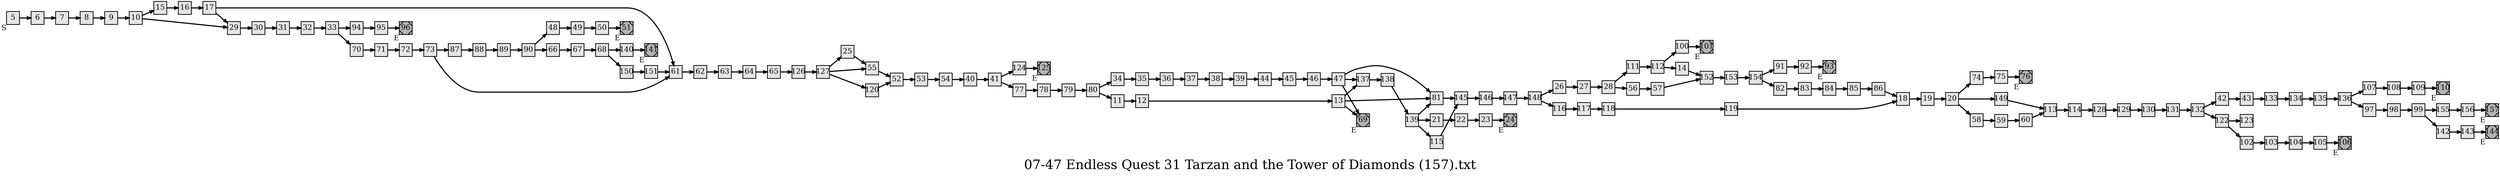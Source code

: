 digraph g{
  graph [ label="07-47 Endless Quest 31 Tarzan and the Tower of Diamonds (157).txt" rankdir=LR, ordering=out, fontsize=36, nodesep="0.35", ranksep="0.45"];
  node  [shape=rect, penwidth=2, fontsize=20, style=filled, fillcolor=grey90, margin="0,0", labelfloat=true, regular=true, fixedsize=true];
  edge  [labelfloat=true, penwidth=3, fontsize=12];

  5	[ xlabel="S" ];
  5 -> 6;
  6 -> 7;
  7 -> 8;
  8 -> 9;
  9 -> 10;
  10 -> 15;
  10 -> 29;
  11 -> 12;
  12 -> 13;
  13 -> 137;
  13 -> 81;
  13 -> 69;
  14 -> 152;
  15 -> 16;
  16 -> 17;
  17 -> 61;
  17 -> 29;
  18 -> 19;
  19 -> 20;
  20 -> 74;
  20 -> 149;
  20 -> 58;
  21 -> 22;
  22 -> 23;
  23 -> 24;
  24	[ xlabel="E", shape=Msquare, fontsize=20, fillcolor=grey70 ];
  25 -> 55;
  26 -> 27;
  27 -> 28;
  28 -> 111;
  28 -> 56;
  29 -> 30;
  30 -> 31;
  31 -> 32;
  32 -> 33;
  33 -> 94;
  33 -> 70;
  34 -> 35;
  35 -> 36;
  36 -> 37;
  37 -> 38;
  38 -> 39;
  39 -> 44;
  40 -> 41;
  41 -> 124;
  41 -> 77;
  42 -> 43;
  43 -> 133;
  44 -> 45;
  45 -> 46;
  46 -> 47;
  47 -> 81;
  47 -> 137;
  47 -> 69;
  48 -> 49;
  49 -> 50;
  50 -> 51;
  51	[ xlabel="E", shape=Msquare, fontsize=20, fillcolor=grey70 ];
  52 -> 53;
  53 -> 54;
  54 -> 40;
  55 -> 52;
  56 -> 57;
  57 -> 152;
  58 -> 59;
  59 -> 60;
  60 -> 113;
  61 -> 62;
  62 -> 63;
  63 -> 64;
  64 -> 65;
  65 -> 126;
  66 -> 67;
  67 -> 68;
  68 -> 140;
  68 -> 150;
  69	[ xlabel="E", shape=Msquare, fontsize=20, fillcolor=grey70 ];
  70 -> 71;
  71 -> 72;
  72 -> 73;
  73 -> 87;
  73 -> 61;
  74 -> 75;
  75 -> 76;
  76	[ xlabel="E", shape=Msquare, fontsize=20, fillcolor=grey70 ];
  77 -> 78;
  78 -> 79;
  79 -> 80;
  80 -> 34;
  80 -> 11;
  81 -> 145;
  82 -> 83;
  83 -> 84;
  84 -> 85;
  85 -> 86;
  86 -> 18;
  87 -> 88;
  88 -> 89;
  89 -> 90;
  90 -> 48;
  90 -> 66;
  91 -> 92;
  92 -> 93;
  93	[ xlabel="E", shape=Msquare, fontsize=20, fillcolor=grey70 ];
  94 -> 95;
  95 -> 96;
  96	[ xlabel="E", shape=Msquare, fontsize=20, fillcolor=grey70 ];
  97 -> 98;
  98 -> 99;
  99 -> 155;
  99 -> 142;
  100 -> 101;
  101	[ xlabel="E", shape=Msquare, fontsize=20, fillcolor=grey70 ];
  102 -> 103;
  103 -> 104;
  104 -> 105;
  105 -> 106;
  106	[ xlabel="E", shape=Msquare, fontsize=20, fillcolor=grey70 ];
  107 -> 108;
  108 -> 109;
  109 -> 110;
  110	[ xlabel="E", shape=Msquare, fontsize=20, fillcolor=grey70 ];
  111 -> 112;
  112 -> 100;
  112 -> 14;
  113 -> 114;
  114 -> 128;
  115 -> 145;
  116 -> 117;
  117 -> 118;
  118 -> 119;
  119 -> 18;
  120 -> 52;
  122 -> 123;
  122 -> 102;
  124 -> 125;
  125	[ xlabel="E", shape=Msquare, fontsize=20, fillcolor=grey70 ];
  126 -> 127;
  127 -> 25;
  127 -> 55;
  127 -> 120;
  128 -> 129;
  129 -> 130;
  130 -> 131;
  131 -> 132;
  132 -> 42;
  132 -> 122;
  133 -> 134;
  134 -> 135;
  135 -> 136;
  136 -> 107;
  136 -> 97;
  137 -> 138;
  138 -> 139;
  139 -> 81;
  139 -> 21;
  139 -> 115;
  140 -> 141;
  141	[ xlabel="E", shape=Msquare, fontsize=20, fillcolor=grey70 ];
  142 -> 143;
  143 -> 144;
  144	[ xlabel="E", shape=Msquare, fontsize=20, fillcolor=grey70 ];
  145 -> 146;
  146 -> 147;
  147 -> 148;
  148 -> 26;
  148 -> 116;
  149 -> 113;
  150 -> 151;
  151 -> 61;
  152 -> 153;
  153 -> 154;
  154 -> 91;
  154 -> 82;
  155 -> 156;
  156 -> 157;
  157	[ xlabel="E", shape=Msquare, fontsize=20, fillcolor=grey70 ];
}

